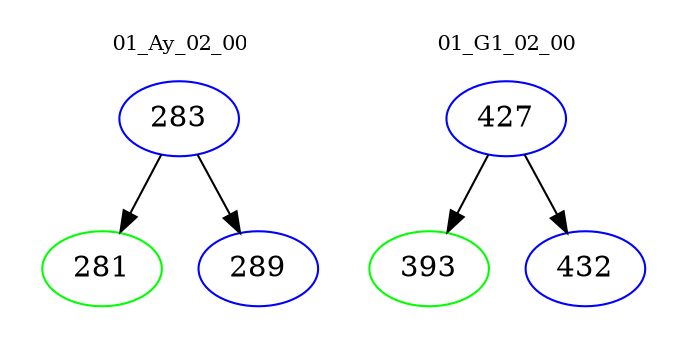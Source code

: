 digraph{
subgraph cluster_0 {
color = white
label = "01_Ay_02_00";
fontsize=10;
T0_283 [label="283", color="blue"]
T0_283 -> T0_281 [color="black"]
T0_281 [label="281", color="green"]
T0_283 -> T0_289 [color="black"]
T0_289 [label="289", color="blue"]
}
subgraph cluster_1 {
color = white
label = "01_G1_02_00";
fontsize=10;
T1_427 [label="427", color="blue"]
T1_427 -> T1_393 [color="black"]
T1_393 [label="393", color="green"]
T1_427 -> T1_432 [color="black"]
T1_432 [label="432", color="blue"]
}
}
